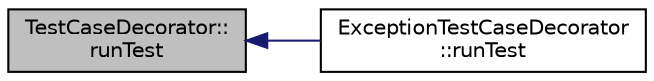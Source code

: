 digraph "TestCaseDecorator::runTest"
{
  edge [fontname="Helvetica",fontsize="10",labelfontname="Helvetica",labelfontsize="10"];
  node [fontname="Helvetica",fontsize="10",shape=record];
  rankdir="LR";
  Node1 [label="TestCaseDecorator::\lrunTest",height=0.2,width=0.4,color="black", fillcolor="grey75", style="filled", fontcolor="black"];
  Node1 -> Node2 [dir="back",color="midnightblue",fontsize="10",style="solid",fontname="Helvetica"];
  Node2 [label="ExceptionTestCaseDecorator\l::runTest",height=0.2,width=0.4,color="black", fillcolor="white", style="filled",URL="$class_exception_test_case_decorator.html#a3f78294d459a94f55413162d814f291d",tooltip="Checks that the expected exception is thrown by the decorated test. is thrown. "];
}
